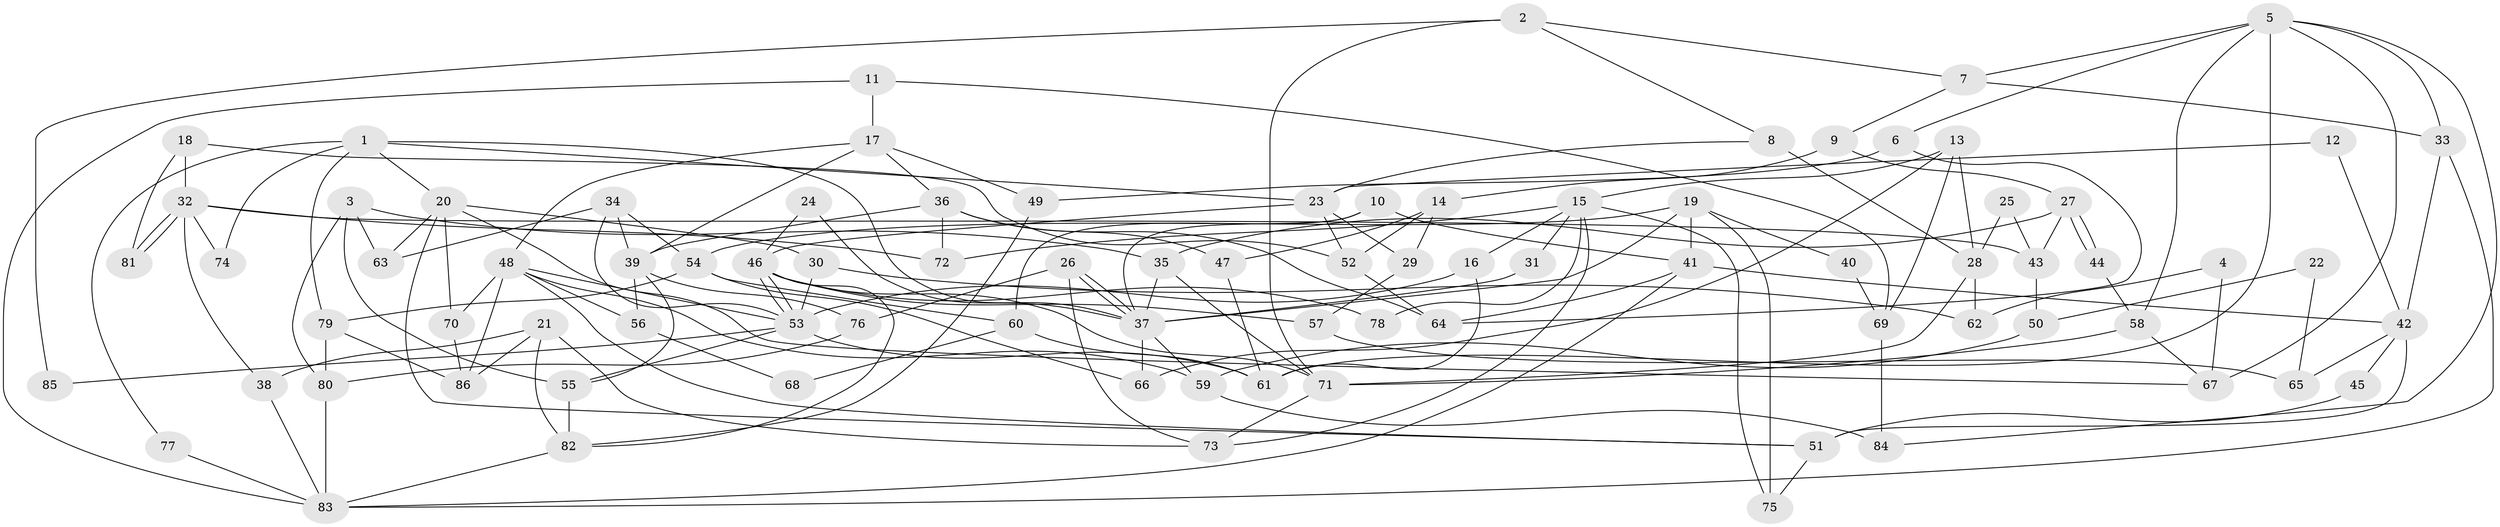 // coarse degree distribution, {6: 0.15384615384615385, 2: 0.15384615384615385, 8: 0.11538461538461539, 5: 0.1346153846153846, 3: 0.1346153846153846, 9: 0.038461538461538464, 4: 0.15384615384615385, 7: 0.09615384615384616, 11: 0.019230769230769232}
// Generated by graph-tools (version 1.1) at 2025/24/03/03/25 07:24:02]
// undirected, 86 vertices, 172 edges
graph export_dot {
graph [start="1"]
  node [color=gray90,style=filled];
  1;
  2;
  3;
  4;
  5;
  6;
  7;
  8;
  9;
  10;
  11;
  12;
  13;
  14;
  15;
  16;
  17;
  18;
  19;
  20;
  21;
  22;
  23;
  24;
  25;
  26;
  27;
  28;
  29;
  30;
  31;
  32;
  33;
  34;
  35;
  36;
  37;
  38;
  39;
  40;
  41;
  42;
  43;
  44;
  45;
  46;
  47;
  48;
  49;
  50;
  51;
  52;
  53;
  54;
  55;
  56;
  57;
  58;
  59;
  60;
  61;
  62;
  63;
  64;
  65;
  66;
  67;
  68;
  69;
  70;
  71;
  72;
  73;
  74;
  75;
  76;
  77;
  78;
  79;
  80;
  81;
  82;
  83;
  84;
  85;
  86;
  1 -- 23;
  1 -- 79;
  1 -- 20;
  1 -- 37;
  1 -- 74;
  1 -- 77;
  2 -- 7;
  2 -- 71;
  2 -- 8;
  2 -- 85;
  3 -- 55;
  3 -- 35;
  3 -- 63;
  3 -- 80;
  4 -- 62;
  4 -- 67;
  5 -- 33;
  5 -- 61;
  5 -- 6;
  5 -- 7;
  5 -- 58;
  5 -- 67;
  5 -- 84;
  6 -- 49;
  6 -- 64;
  7 -- 9;
  7 -- 33;
  8 -- 28;
  8 -- 23;
  9 -- 14;
  9 -- 27;
  10 -- 41;
  10 -- 37;
  10 -- 60;
  11 -- 69;
  11 -- 83;
  11 -- 17;
  12 -- 23;
  12 -- 42;
  13 -- 15;
  13 -- 66;
  13 -- 28;
  13 -- 69;
  14 -- 47;
  14 -- 52;
  14 -- 29;
  15 -- 73;
  15 -- 72;
  15 -- 16;
  15 -- 31;
  15 -- 75;
  15 -- 78;
  16 -- 61;
  16 -- 53;
  17 -- 48;
  17 -- 36;
  17 -- 39;
  17 -- 49;
  18 -- 32;
  18 -- 52;
  18 -- 81;
  19 -- 37;
  19 -- 41;
  19 -- 40;
  19 -- 54;
  19 -- 75;
  20 -- 51;
  20 -- 30;
  20 -- 63;
  20 -- 67;
  20 -- 70;
  21 -- 73;
  21 -- 86;
  21 -- 38;
  21 -- 82;
  22 -- 50;
  22 -- 65;
  23 -- 46;
  23 -- 29;
  23 -- 52;
  24 -- 37;
  24 -- 46;
  25 -- 43;
  25 -- 28;
  26 -- 37;
  26 -- 37;
  26 -- 76;
  26 -- 73;
  27 -- 44;
  27 -- 44;
  27 -- 35;
  27 -- 43;
  28 -- 71;
  28 -- 62;
  29 -- 57;
  30 -- 53;
  30 -- 62;
  31 -- 37;
  32 -- 81;
  32 -- 81;
  32 -- 38;
  32 -- 43;
  32 -- 72;
  32 -- 74;
  33 -- 83;
  33 -- 42;
  34 -- 63;
  34 -- 53;
  34 -- 39;
  34 -- 54;
  35 -- 37;
  35 -- 71;
  36 -- 39;
  36 -- 47;
  36 -- 64;
  36 -- 72;
  37 -- 59;
  37 -- 66;
  38 -- 83;
  39 -- 55;
  39 -- 56;
  39 -- 76;
  40 -- 69;
  41 -- 64;
  41 -- 83;
  41 -- 42;
  42 -- 45;
  42 -- 51;
  42 -- 65;
  43 -- 50;
  44 -- 58;
  45 -- 51;
  46 -- 82;
  46 -- 53;
  46 -- 53;
  46 -- 57;
  46 -- 71;
  46 -- 78;
  47 -- 61;
  48 -- 51;
  48 -- 53;
  48 -- 56;
  48 -- 59;
  48 -- 70;
  48 -- 86;
  49 -- 82;
  50 -- 59;
  51 -- 75;
  52 -- 64;
  53 -- 55;
  53 -- 61;
  53 -- 85;
  54 -- 60;
  54 -- 66;
  54 -- 79;
  55 -- 82;
  56 -- 68;
  57 -- 65;
  58 -- 67;
  58 -- 71;
  59 -- 84;
  60 -- 61;
  60 -- 68;
  69 -- 84;
  70 -- 86;
  71 -- 73;
  76 -- 80;
  77 -- 83;
  79 -- 86;
  79 -- 80;
  80 -- 83;
  82 -- 83;
}
